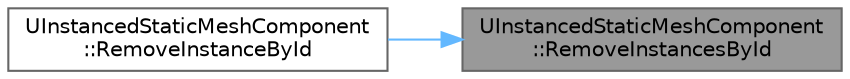 digraph "UInstancedStaticMeshComponent::RemoveInstancesById"
{
 // INTERACTIVE_SVG=YES
 // LATEX_PDF_SIZE
  bgcolor="transparent";
  edge [fontname=Helvetica,fontsize=10,labelfontname=Helvetica,labelfontsize=10];
  node [fontname=Helvetica,fontsize=10,shape=box,height=0.2,width=0.4];
  rankdir="RL";
  Node1 [id="Node000001",label="UInstancedStaticMeshComponent\l::RemoveInstancesById",height=0.2,width=0.4,color="gray40", fillcolor="grey60", style="filled", fontcolor="black",tooltip=" "];
  Node1 -> Node2 [id="edge1_Node000001_Node000002",dir="back",color="steelblue1",style="solid",tooltip=" "];
  Node2 [id="Node000002",label="UInstancedStaticMeshComponent\l::RemoveInstanceById",height=0.2,width=0.4,color="grey40", fillcolor="white", style="filled",URL="$d8/d8c/classUInstancedStaticMeshComponent.html#a314f7dd0d304ebec3c2f6bc8ea128f4e",tooltip=" "];
}

